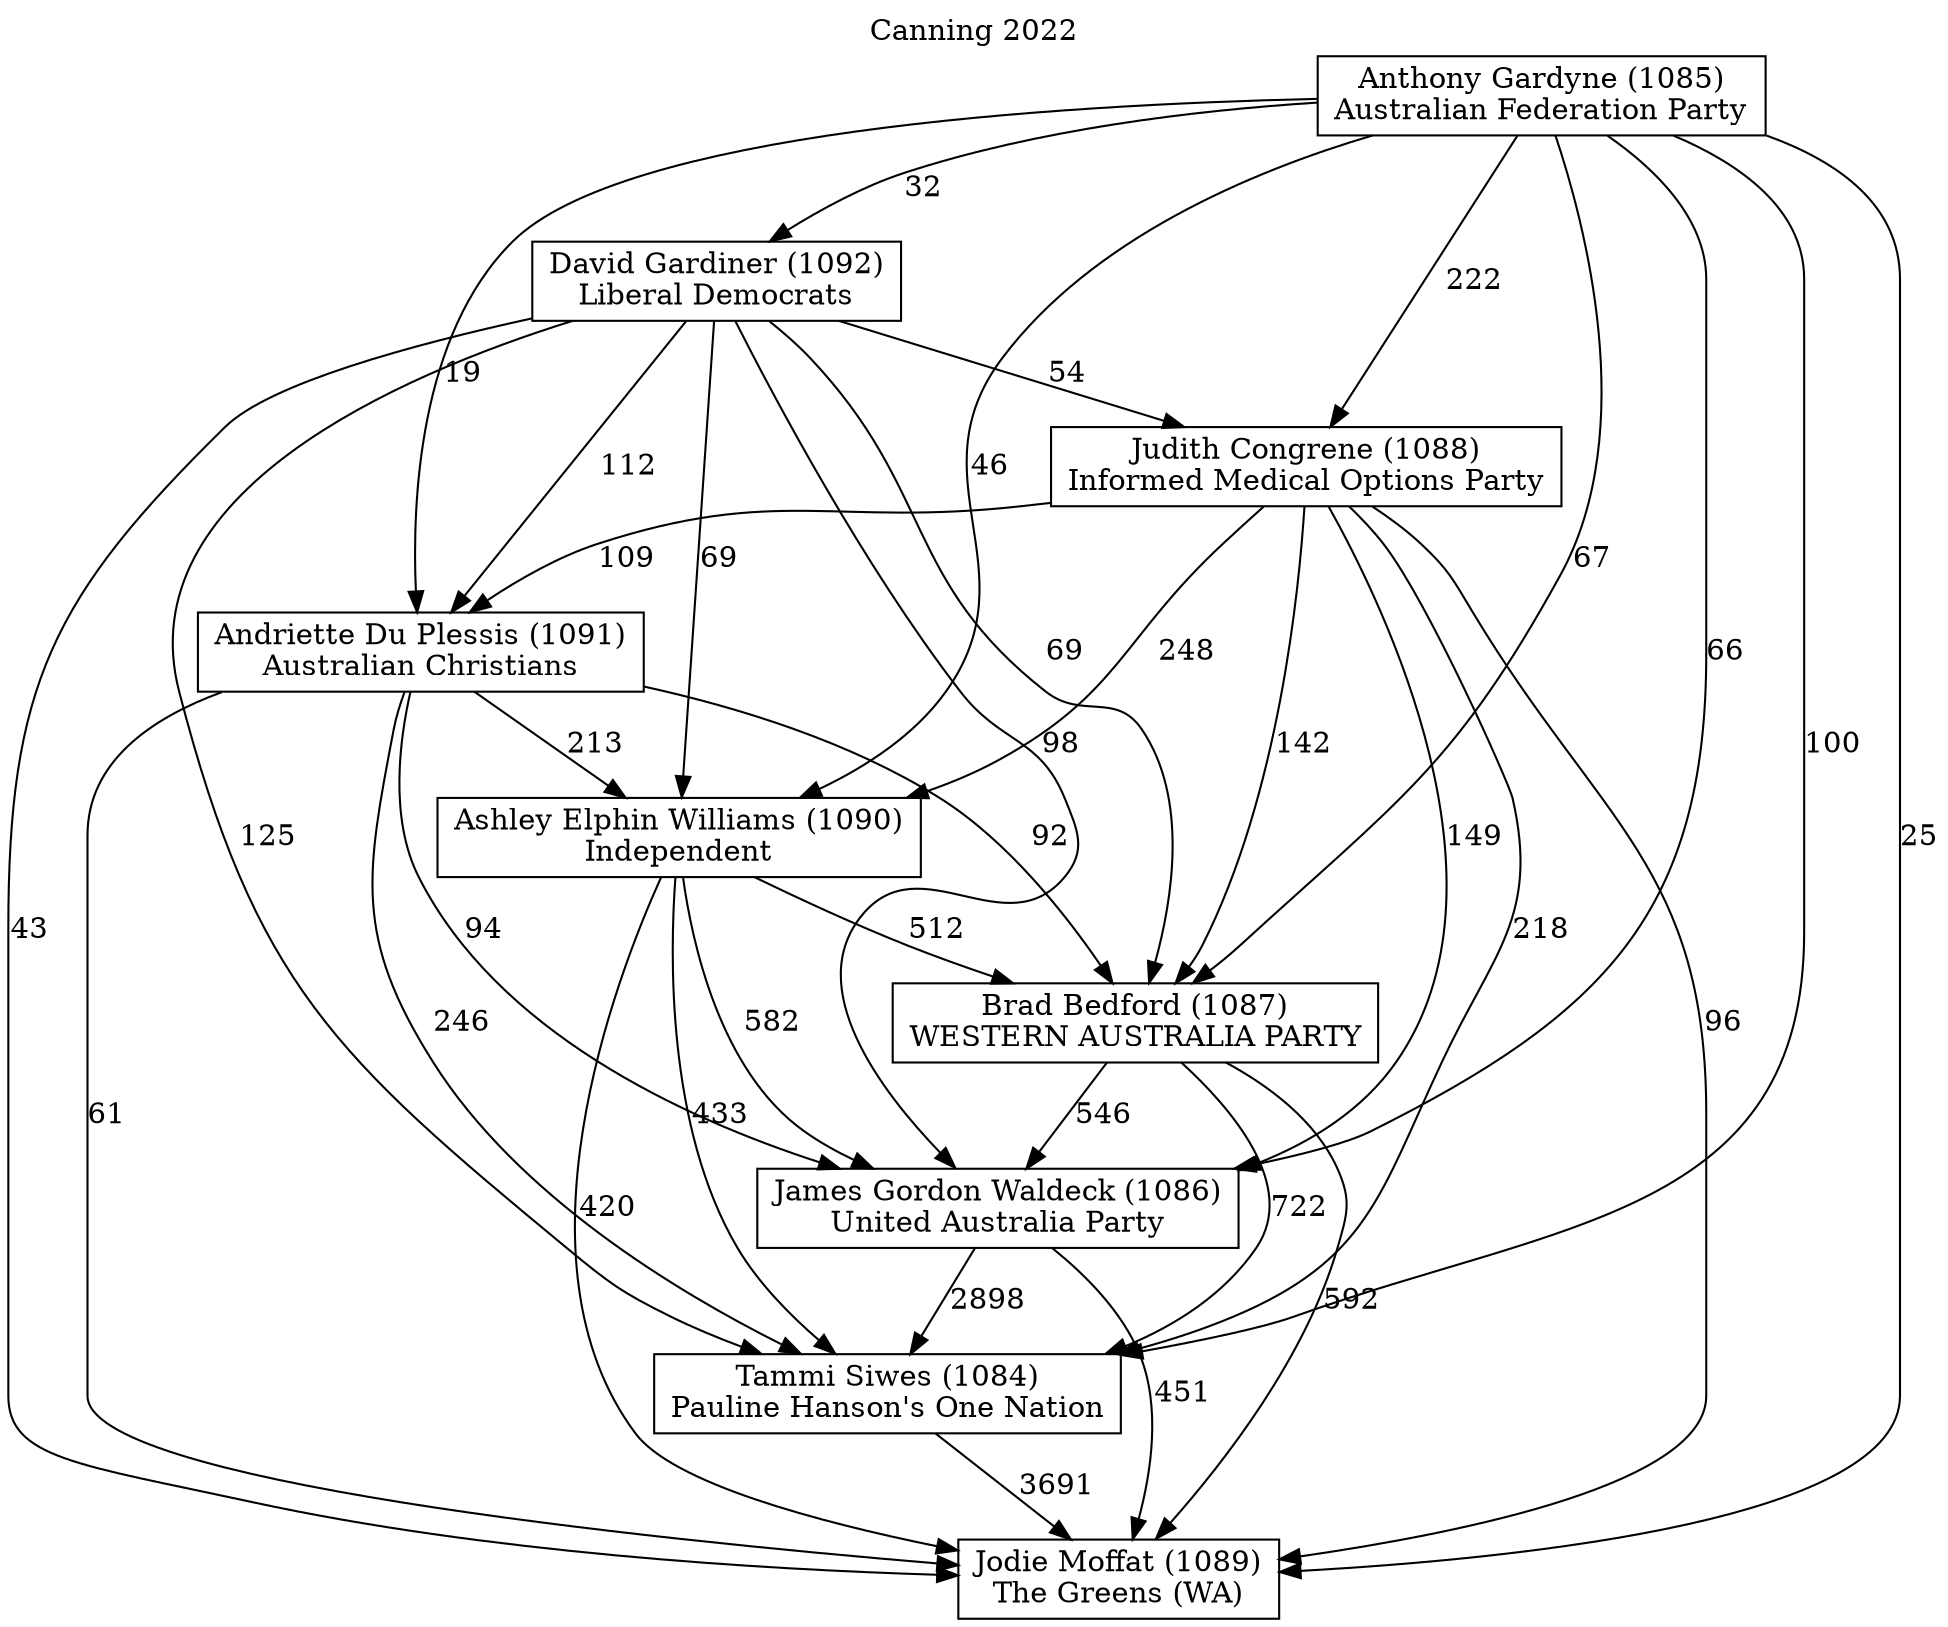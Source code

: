// House preference flow
digraph "Jodie Moffat (1089)_Canning_2022" {
	graph [label="Canning 2022" labelloc=t mclimit=10]
	node [shape=box]
	"Jodie Moffat (1089)" [label="Jodie Moffat (1089)
The Greens (WA)"]
	"Tammi Siwes (1084)" [label="Tammi Siwes (1084)
Pauline Hanson's One Nation"]
	"James Gordon Waldeck (1086)" [label="James Gordon Waldeck (1086)
United Australia Party"]
	"Brad Bedford (1087)" [label="Brad Bedford (1087)
WESTERN AUSTRALIA PARTY"]
	"Ashley Elphin Williams (1090)" [label="Ashley Elphin Williams (1090)
Independent"]
	"Andriette Du Plessis (1091)" [label="Andriette Du Plessis (1091)
Australian Christians"]
	"Judith Congrene (1088)" [label="Judith Congrene (1088)
Informed Medical Options Party"]
	"David Gardiner (1092)" [label="David Gardiner (1092)
Liberal Democrats"]
	"Anthony Gardyne (1085)" [label="Anthony Gardyne (1085)
Australian Federation Party"]
	"Tammi Siwes (1084)" -> "Jodie Moffat (1089)" [label=3691]
	"James Gordon Waldeck (1086)" -> "Tammi Siwes (1084)" [label=2898]
	"Brad Bedford (1087)" -> "James Gordon Waldeck (1086)" [label=546]
	"Ashley Elphin Williams (1090)" -> "Brad Bedford (1087)" [label=512]
	"Andriette Du Plessis (1091)" -> "Ashley Elphin Williams (1090)" [label=213]
	"Judith Congrene (1088)" -> "Andriette Du Plessis (1091)" [label=109]
	"David Gardiner (1092)" -> "Judith Congrene (1088)" [label=54]
	"Anthony Gardyne (1085)" -> "David Gardiner (1092)" [label=32]
	"James Gordon Waldeck (1086)" -> "Jodie Moffat (1089)" [label=451]
	"Brad Bedford (1087)" -> "Jodie Moffat (1089)" [label=592]
	"Ashley Elphin Williams (1090)" -> "Jodie Moffat (1089)" [label=420]
	"Andriette Du Plessis (1091)" -> "Jodie Moffat (1089)" [label=61]
	"Judith Congrene (1088)" -> "Jodie Moffat (1089)" [label=96]
	"David Gardiner (1092)" -> "Jodie Moffat (1089)" [label=43]
	"Anthony Gardyne (1085)" -> "Jodie Moffat (1089)" [label=25]
	"Anthony Gardyne (1085)" -> "Judith Congrene (1088)" [label=222]
	"David Gardiner (1092)" -> "Andriette Du Plessis (1091)" [label=112]
	"Anthony Gardyne (1085)" -> "Andriette Du Plessis (1091)" [label=19]
	"Judith Congrene (1088)" -> "Ashley Elphin Williams (1090)" [label=248]
	"David Gardiner (1092)" -> "Ashley Elphin Williams (1090)" [label=69]
	"Anthony Gardyne (1085)" -> "Ashley Elphin Williams (1090)" [label=46]
	"Andriette Du Plessis (1091)" -> "Brad Bedford (1087)" [label=92]
	"Judith Congrene (1088)" -> "Brad Bedford (1087)" [label=142]
	"David Gardiner (1092)" -> "Brad Bedford (1087)" [label=69]
	"Anthony Gardyne (1085)" -> "Brad Bedford (1087)" [label=67]
	"Ashley Elphin Williams (1090)" -> "James Gordon Waldeck (1086)" [label=582]
	"Andriette Du Plessis (1091)" -> "James Gordon Waldeck (1086)" [label=94]
	"Judith Congrene (1088)" -> "James Gordon Waldeck (1086)" [label=149]
	"David Gardiner (1092)" -> "James Gordon Waldeck (1086)" [label=98]
	"Anthony Gardyne (1085)" -> "James Gordon Waldeck (1086)" [label=66]
	"Brad Bedford (1087)" -> "Tammi Siwes (1084)" [label=722]
	"Ashley Elphin Williams (1090)" -> "Tammi Siwes (1084)" [label=433]
	"Andriette Du Plessis (1091)" -> "Tammi Siwes (1084)" [label=246]
	"Judith Congrene (1088)" -> "Tammi Siwes (1084)" [label=218]
	"David Gardiner (1092)" -> "Tammi Siwes (1084)" [label=125]
	"Anthony Gardyne (1085)" -> "Tammi Siwes (1084)" [label=100]
}
